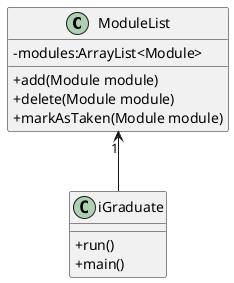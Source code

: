 @startuml
skinparam classAttributeIconSize 0

ModuleList"1" <-- iGraduate

ModuleList : -modules:ArrayList<Module>
ModuleList : +add(Module module)
ModuleList : +delete(Module module)
ModuleList : +markAsTaken(Module module)

iGraduate : +run()
iGraduate : +main()
@enduml